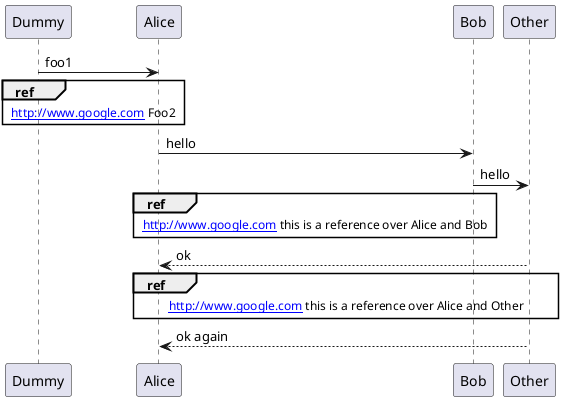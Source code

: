 {
  "sha1": "bh7xzkan28739ud610zlrzbahqz5wml",
  "insertion": {
    "when": "2024-05-30T20:48:22.090Z",
    "user": "plantuml@gmail.com"
  }
}
@startuml
Dummy -> Alice : foo1
ref over Alice, Dummy : [[http://www.google.com]] Foo2

Alice -> Bob : hello
Bob -> Other : hello

ref over Alice, Bob : [[http://www.google.com]] this is a reference over Alice and Bob

Other --> Alice : ok

ref over Alice, Other : [[http://www.google.com]] this is a reference over Alice and Other

Other --> Alice : ok again

@enduml
